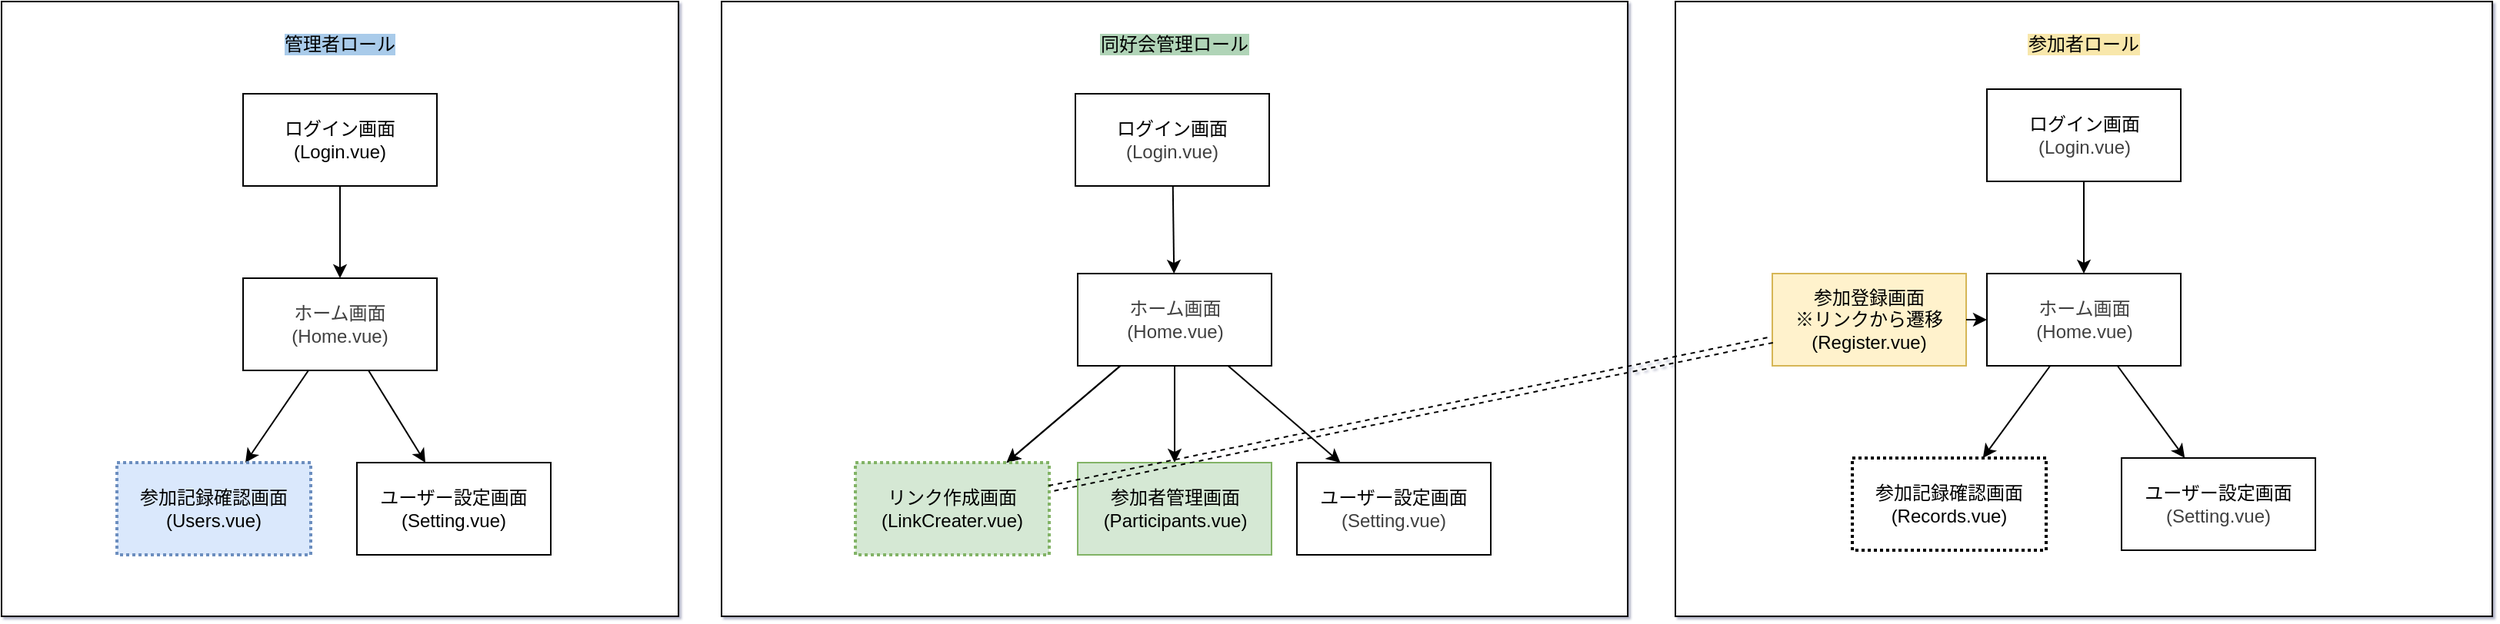 <mxfile>
    <diagram id="lLh3odTuo71RBv_aVz9H" name="ページ1">
        <mxGraphModel dx="189" dy="427" grid="0" gridSize="9" guides="1" tooltips="1" connect="1" arrows="1" fold="1" page="1" pageScale="1" pageWidth="413" pageHeight="291" background="none" math="0" shadow="1">
            <root>
                <mxCell id="0"/>
                <mxCell id="1" parent="0"/>
                <mxCell id="6" value="&lt;div&gt;&lt;br&gt;&lt;/div&gt;&lt;span style=&quot;background-color: light-dark(rgb(176, 212, 183), rgb(237, 237, 237));&quot;&gt;同好会管理ロール&lt;/span&gt;" style="rounded=0;whiteSpace=wrap;html=1;verticalAlign=top;" parent="1" vertex="1">
                    <mxGeometry x="1422" y="92" width="589" height="400" as="geometry"/>
                </mxCell>
                <mxCell id="9" value="" style="edgeStyle=none;html=1;" parent="1" source="2" target="3" edge="1">
                    <mxGeometry relative="1" as="geometry"/>
                </mxCell>
                <mxCell id="2" value="ログイン画面&lt;div&gt;&lt;span style=&quot;color: rgb(63, 63, 63);&quot;&gt;(Login.vue)&lt;/span&gt;&lt;/div&gt;" style="rounded=0;whiteSpace=wrap;html=1;" parent="1" vertex="1">
                    <mxGeometry x="1652" y="152" width="126" height="60" as="geometry"/>
                </mxCell>
                <mxCell id="10" value="" style="edgeStyle=none;html=1;" parent="1" source="3" target="5" edge="1">
                    <mxGeometry relative="1" as="geometry"/>
                </mxCell>
                <mxCell id="11" value="" style="edgeStyle=none;html=1;" parent="1" source="3" target="5" edge="1">
                    <mxGeometry relative="1" as="geometry"/>
                </mxCell>
                <mxCell id="12" style="edgeStyle=none;html=1;" parent="1" source="3" target="4" edge="1">
                    <mxGeometry relative="1" as="geometry"/>
                </mxCell>
                <mxCell id="33" style="edgeStyle=none;html=1;" parent="1" source="3" target="32" edge="1">
                    <mxGeometry relative="1" as="geometry"/>
                </mxCell>
                <mxCell id="3" value="&lt;span style=&quot;color: rgb(63, 63, 63);&quot;&gt;ホーム画面&lt;/span&gt;&lt;div&gt;&lt;span style=&quot;color: rgb(63, 63, 63);&quot;&gt;(Home.vue)&lt;/span&gt;&lt;/div&gt;" style="rounded=0;whiteSpace=wrap;html=1;" parent="1" vertex="1">
                    <mxGeometry x="1653.5" y="269" width="126" height="60" as="geometry"/>
                </mxCell>
                <mxCell id="4" value="&lt;div&gt;&lt;span style=&quot;background-color: transparent;&quot;&gt;参加者管理画面&lt;br&gt;(Participants.vue&lt;/span&gt;&lt;span style=&quot;background-color: transparent;&quot;&gt;)&lt;/span&gt;&lt;/div&gt;" style="rounded=0;whiteSpace=wrap;html=1;fillColor=#d5e8d4;strokeColor=#82b366;" parent="1" vertex="1">
                    <mxGeometry x="1653.5" y="392" width="126" height="60" as="geometry"/>
                </mxCell>
                <mxCell id="5" value="リンク作成画面&lt;br&gt;(LinkCreater.vue)" style="rounded=0;whiteSpace=wrap;html=1;fillColor=#d5e8d4;strokeColor=#82b366;dashed=1;dashPattern=1 1;strokeWidth=2;" parent="1" vertex="1">
                    <mxGeometry x="1509" y="392" width="126" height="60" as="geometry"/>
                </mxCell>
                <mxCell id="23" value="&lt;div&gt;&lt;br&gt;&lt;/div&gt;&lt;span style=&quot;background-color: light-dark(rgb(248, 231, 171), rgb(237, 237, 237));&quot;&gt;参加者ロール&lt;/span&gt;" style="rounded=0;whiteSpace=wrap;html=1;verticalAlign=top;" parent="1" vertex="1">
                    <mxGeometry x="2042" y="92" width="531" height="400" as="geometry"/>
                </mxCell>
                <mxCell id="24" value="" style="edgeStyle=none;html=1;" parent="1" source="25" target="29" edge="1">
                    <mxGeometry relative="1" as="geometry"/>
                </mxCell>
                <mxCell id="25" value="ログイン画面&lt;div&gt;&lt;span style=&quot;color: rgb(63, 63, 63);&quot;&gt;(Login.vue)&lt;/span&gt;&lt;/div&gt;" style="rounded=0;whiteSpace=wrap;html=1;" parent="1" vertex="1">
                    <mxGeometry x="2244.5" y="149" width="126" height="60" as="geometry"/>
                </mxCell>
                <mxCell id="28" style="edgeStyle=none;html=1;" parent="1" source="29" target="30" edge="1">
                    <mxGeometry relative="1" as="geometry"/>
                </mxCell>
                <mxCell id="49" value="" style="edgeStyle=none;html=1;" parent="1" source="29" target="48" edge="1">
                    <mxGeometry relative="1" as="geometry"/>
                </mxCell>
                <mxCell id="29" value="&lt;span style=&quot;color: rgb(63, 63, 63);&quot;&gt;ホーム画面&lt;/span&gt;&lt;div&gt;&lt;span style=&quot;color: rgb(63, 63, 63);&quot;&gt;&lt;span style=&quot;color: rgb(63, 63, 63);&quot;&gt;(Home.vue)&lt;/span&gt;&lt;/span&gt;&lt;/div&gt;" style="rounded=0;whiteSpace=wrap;html=1;" parent="1" vertex="1">
                    <mxGeometry x="2244.5" y="269" width="126" height="60" as="geometry"/>
                </mxCell>
                <mxCell id="30" value="&lt;div&gt;&lt;span style=&quot;background-color: transparent;&quot;&gt;ユーザー設定画面&lt;/span&gt;&lt;/div&gt;&lt;div&gt;&lt;span style=&quot;color: rgb(63, 63, 63);&quot;&gt;(Setting.vue)&lt;/span&gt;&lt;span style=&quot;background-color: transparent;&quot;&gt;&lt;/span&gt;&lt;/div&gt;" style="rounded=0;whiteSpace=wrap;html=1;" parent="1" vertex="1">
                    <mxGeometry x="2332" y="389" width="126" height="60" as="geometry"/>
                </mxCell>
                <mxCell id="32" value="ユーザー設定画面&lt;div&gt;&lt;span style=&quot;color: rgb(63, 63, 63);&quot;&gt;(Setting.vue)&lt;/span&gt;&lt;/div&gt;" style="rounded=0;whiteSpace=wrap;html=1;" parent="1" vertex="1">
                    <mxGeometry x="1796" y="392" width="126" height="60" as="geometry"/>
                </mxCell>
                <mxCell id="34" value="&lt;div&gt;&lt;br&gt;&lt;/div&gt;&lt;span style=&quot;background-color: light-dark(rgb(169, 203, 234), rgb(237, 237, 237));&quot;&gt;管理者ロール&lt;/span&gt;" style="rounded=0;whiteSpace=wrap;html=1;verticalAlign=top;" parent="1" vertex="1">
                    <mxGeometry x="954" y="92" width="440" height="400" as="geometry"/>
                </mxCell>
                <mxCell id="35" value="" style="edgeStyle=none;html=1;" parent="1" source="36" target="38" edge="1">
                    <mxGeometry relative="1" as="geometry"/>
                </mxCell>
                <mxCell id="36" value="ログイン画面&lt;div&gt;(Login.vue)&lt;/div&gt;" style="rounded=0;whiteSpace=wrap;html=1;" parent="1" vertex="1">
                    <mxGeometry x="1111" y="152" width="126" height="60" as="geometry"/>
                </mxCell>
                <mxCell id="37" style="edgeStyle=none;html=1;" parent="1" source="38" target="39" edge="1">
                    <mxGeometry relative="1" as="geometry"/>
                </mxCell>
                <mxCell id="55" value="" style="edgeStyle=none;html=1;" parent="1" source="38" target="54" edge="1">
                    <mxGeometry relative="1" as="geometry"/>
                </mxCell>
                <mxCell id="38" value="&lt;span style=&quot;color: rgb(63, 63, 63);&quot;&gt;ホーム画面&lt;br&gt;(Home.vue)&lt;/span&gt;" style="rounded=0;whiteSpace=wrap;html=1;" parent="1" vertex="1">
                    <mxGeometry x="1111" y="272" width="126" height="60" as="geometry"/>
                </mxCell>
                <mxCell id="39" value="&lt;div&gt;&lt;span style=&quot;background-color: transparent;&quot;&gt;ユーザー設定画面&lt;br&gt;(Setting.vue)&lt;/span&gt;&lt;/div&gt;" style="rounded=0;whiteSpace=wrap;html=1;" parent="1" vertex="1">
                    <mxGeometry x="1185" y="392" width="126" height="60" as="geometry"/>
                </mxCell>
                <mxCell id="42" value="参加登録画面&lt;div&gt;※リンクから遷移&lt;br&gt;&lt;span style=&quot;color: rgb(0, 0, 0);&quot;&gt;(Register.vue)&lt;/span&gt;&lt;/div&gt;" style="rounded=0;whiteSpace=wrap;html=1;fillColor=#fff2cc;strokeColor=#d6b656;" parent="1" vertex="1">
                    <mxGeometry x="2105" y="269" width="126" height="60" as="geometry"/>
                </mxCell>
                <mxCell id="46" style="edgeStyle=none;html=1;shape=link;dashed=1;" parent="1" source="5" target="42" edge="1">
                    <mxGeometry relative="1" as="geometry"/>
                </mxCell>
                <mxCell id="47" style="edgeStyle=none;html=1;entryX=0;entryY=0.5;entryDx=0;entryDy=0;" parent="1" source="42" target="29" edge="1">
                    <mxGeometry relative="1" as="geometry"/>
                </mxCell>
                <mxCell id="48" value="&lt;div&gt;&lt;span style=&quot;background-color: transparent;&quot;&gt;参加記録確認画面&lt;br&gt;(Records.vue)&lt;/span&gt;&lt;/div&gt;" style="rounded=0;whiteSpace=wrap;html=1;dashed=1;strokeWidth=2;dashPattern=1 1;" parent="1" vertex="1">
                    <mxGeometry x="2157" y="389" width="126" height="60" as="geometry"/>
                </mxCell>
                <mxCell id="54" value="&lt;div&gt;&lt;span style=&quot;background-color: transparent;&quot;&gt;参加記録確認画面&lt;br&gt;(Users.vue)&lt;/span&gt;&lt;/div&gt;" style="rounded=0;whiteSpace=wrap;html=1;fillColor=#dae8fc;strokeColor=#6c8ebf;dashed=1;dashPattern=1 1;strokeWidth=2;" parent="1" vertex="1">
                    <mxGeometry x="1029" y="392" width="126" height="60" as="geometry"/>
                </mxCell>
            </root>
        </mxGraphModel>
    </diagram>
</mxfile>